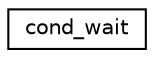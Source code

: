 digraph G
{
  edge [fontname="Helvetica",fontsize="10",labelfontname="Helvetica",labelfontsize="10"];
  node [fontname="Helvetica",fontsize="10",shape=record];
  rankdir="LR";
  Node1 [label="cond_wait",height=0.2,width=0.4,color="black", fillcolor="white", style="filled",URL="$structcond__wait.html"];
}
